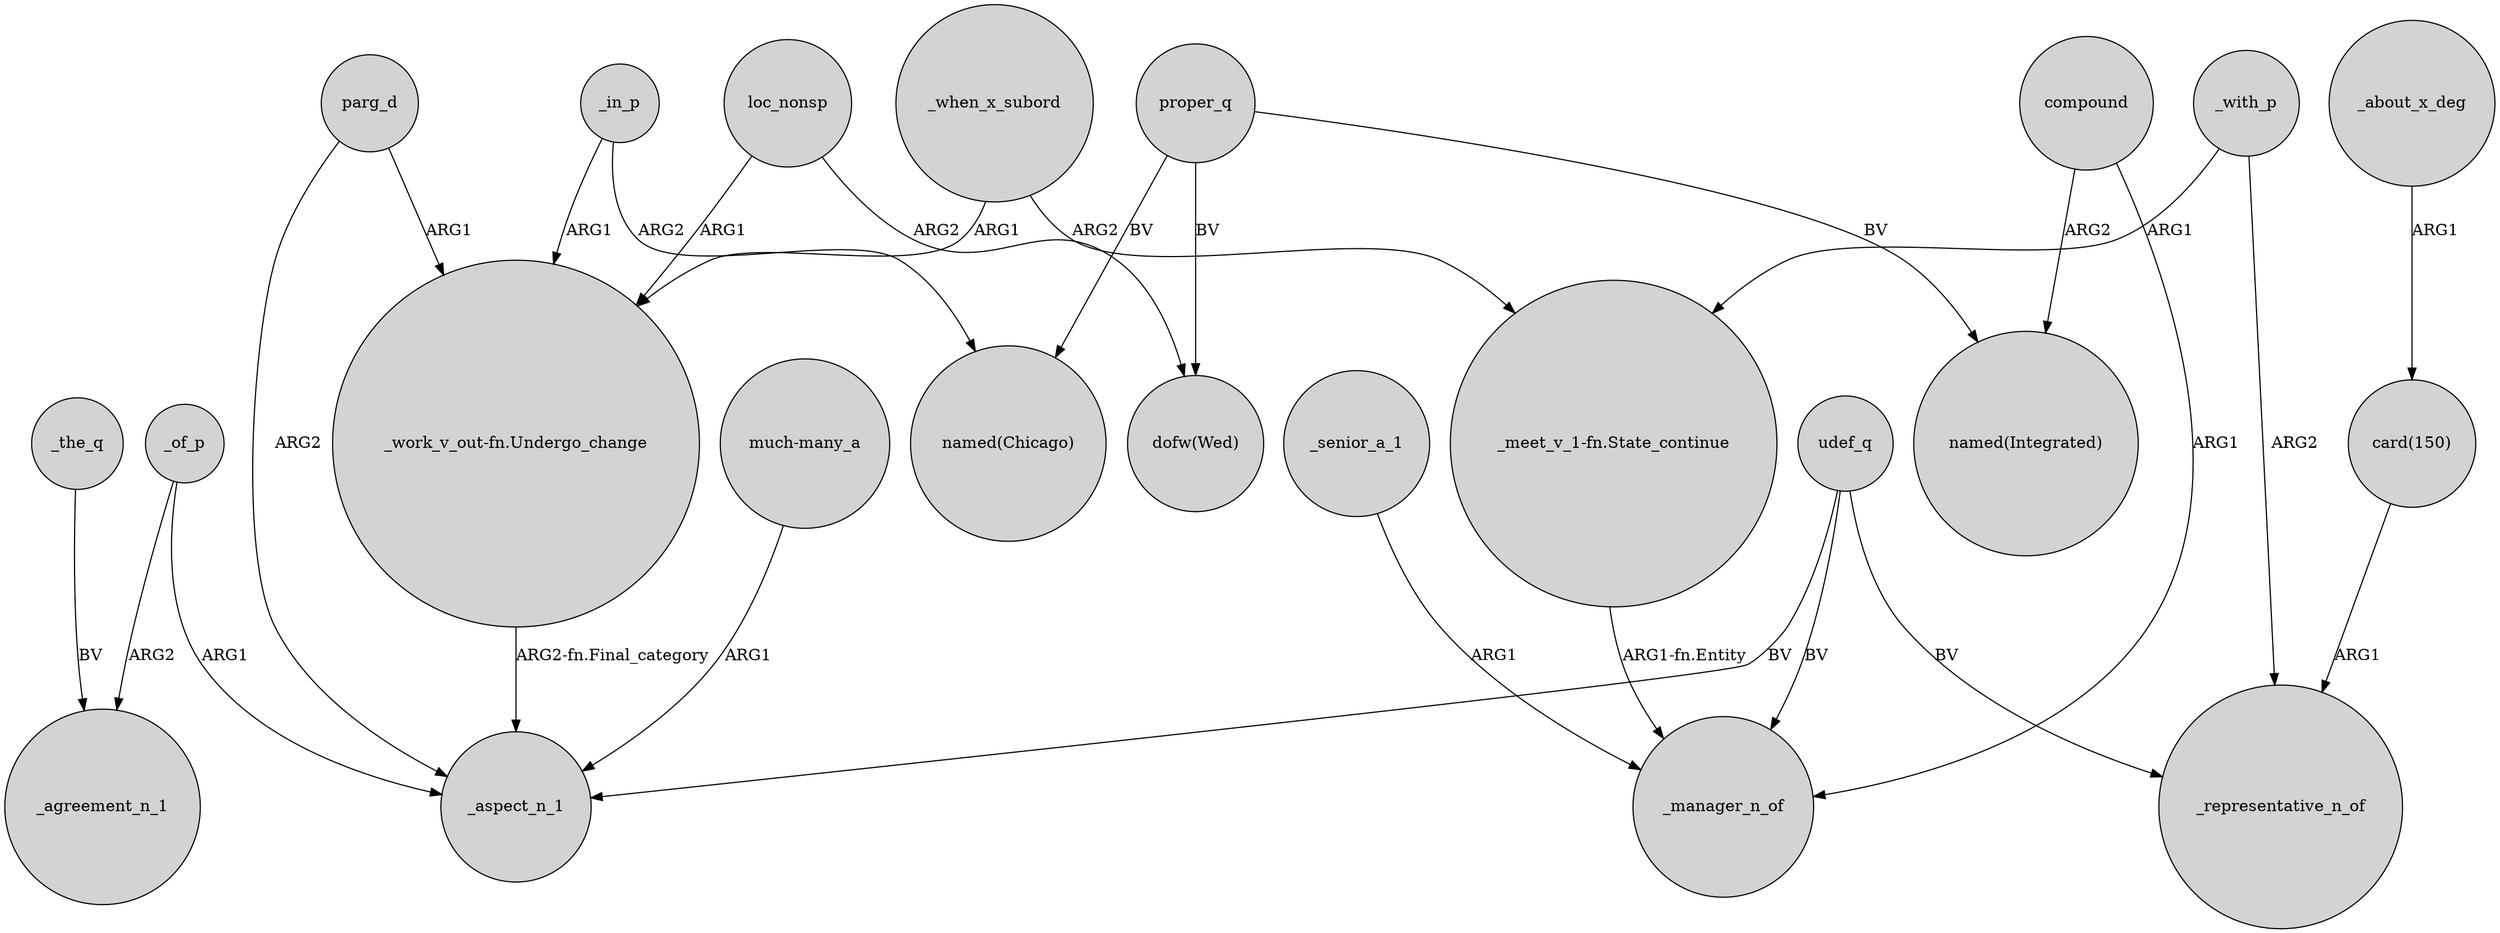 digraph {
	node [shape=circle style=filled]
	_of_p -> _agreement_n_1 [label=ARG2]
	_in_p -> "named(Chicago)" [label=ARG2]
	_the_q -> _agreement_n_1 [label=BV]
	loc_nonsp -> "dofw(Wed)" [label=ARG2]
	"card(150)" -> _representative_n_of [label=ARG1]
	udef_q -> _manager_n_of [label=BV]
	_senior_a_1 -> _manager_n_of [label=ARG1]
	_with_p -> _representative_n_of [label=ARG2]
	_about_x_deg -> "card(150)" [label=ARG1]
	compound -> "named(Integrated)" [label=ARG2]
	_when_x_subord -> "_work_v_out-fn.Undergo_change" [label=ARG1]
	parg_d -> "_work_v_out-fn.Undergo_change" [label=ARG1]
	"much-many_a" -> _aspect_n_1 [label=ARG1]
	loc_nonsp -> "_work_v_out-fn.Undergo_change" [label=ARG1]
	proper_q -> "named(Integrated)" [label=BV]
	proper_q -> "named(Chicago)" [label=BV]
	proper_q -> "dofw(Wed)" [label=BV]
	_when_x_subord -> "_meet_v_1-fn.State_continue" [label=ARG2]
	parg_d -> _aspect_n_1 [label=ARG2]
	udef_q -> _representative_n_of [label=BV]
	udef_q -> _aspect_n_1 [label=BV]
	_of_p -> _aspect_n_1 [label=ARG1]
	_with_p -> "_meet_v_1-fn.State_continue" [label=ARG1]
	_in_p -> "_work_v_out-fn.Undergo_change" [label=ARG1]
	"_meet_v_1-fn.State_continue" -> _manager_n_of [label="ARG1-fn.Entity"]
	compound -> _manager_n_of [label=ARG1]
	"_work_v_out-fn.Undergo_change" -> _aspect_n_1 [label="ARG2-fn.Final_category"]
}
